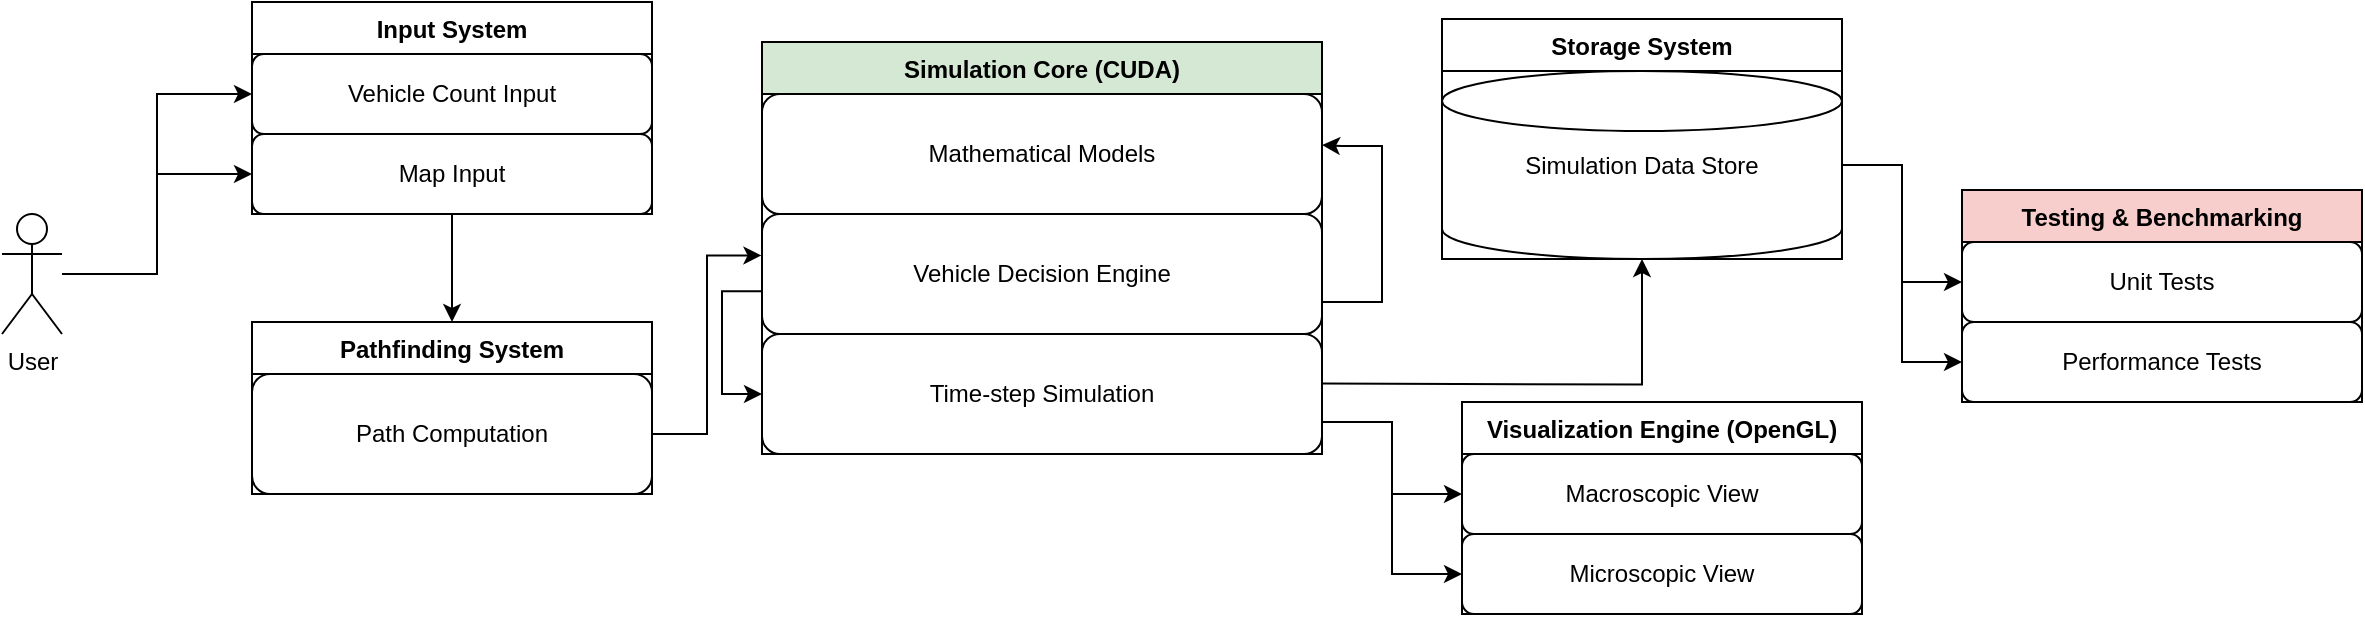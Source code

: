 <mxfile version="26.0.11">
  <diagram name="PULSE Simulation System Architecture" id="4Z9M0BubLlm2aQ_goDva">
    <mxGraphModel dx="1366" dy="755" grid="1" gridSize="10" guides="1" tooltips="1" connect="1" arrows="1" fold="1" page="1" pageScale="1" pageWidth="850" pageHeight="1100" math="0" shadow="0">
      <root>
        <mxCell id="0" />
        <mxCell id="1" parent="0" />
        <mxCell id="bjx3ua0XBepMTWiZZu_0-20" value="User" style="shape=umlActor;verticalLabelPosition=bottom;verticalAlign=top;html=1;outlineConnect=0;" vertex="1" parent="1">
          <mxGeometry x="80" y="266" width="30" height="60" as="geometry" />
        </mxCell>
        <mxCell id="bjx3ua0XBepMTWiZZu_0-21" value="Input System" style="swimlane;fontStyle=1;align=center;verticalAlign=top;childLayout=stackLayout;horizontal=1;startSize=26;horizontalStack=0;resizeParent=1;resizeParentMax=0;resizeLast=0;collapsible=1;marginBottom=0;" vertex="1" parent="1">
          <mxGeometry x="205" y="160" width="200" height="106" as="geometry" />
        </mxCell>
        <mxCell id="bjx3ua0XBepMTWiZZu_0-22" value="Vehicle Count Input" style="rounded=1;whiteSpace=wrap;html=1;" vertex="1" parent="bjx3ua0XBepMTWiZZu_0-21">
          <mxGeometry y="26" width="200" height="40" as="geometry" />
        </mxCell>
        <mxCell id="bjx3ua0XBepMTWiZZu_0-23" value="Map Input" style="rounded=1;whiteSpace=wrap;html=1;" vertex="1" parent="bjx3ua0XBepMTWiZZu_0-21">
          <mxGeometry y="66" width="200" height="40" as="geometry" />
        </mxCell>
        <mxCell id="bjx3ua0XBepMTWiZZu_0-24" value="Pathfinding System" style="swimlane;fontStyle=1;align=center;verticalAlign=top;childLayout=stackLayout;horizontal=1;startSize=26;horizontalStack=0;resizeParent=1;resizeParentMax=0;resizeLast=0;collapsible=1;marginBottom=0;" vertex="1" parent="1">
          <mxGeometry x="205" y="320" width="200" height="86" as="geometry" />
        </mxCell>
        <mxCell id="bjx3ua0XBepMTWiZZu_0-25" value="Path Computation" style="rounded=1;whiteSpace=wrap;html=1;" vertex="1" parent="bjx3ua0XBepMTWiZZu_0-24">
          <mxGeometry y="26" width="200" height="60" as="geometry" />
        </mxCell>
        <mxCell id="bjx3ua0XBepMTWiZZu_0-26" value="Simulation Core (CUDA)" style="swimlane;fontStyle=1;align=center;verticalAlign=top;childLayout=stackLayout;horizontal=1;startSize=26;horizontalStack=0;resizeParent=1;resizeParentMax=0;resizeLast=0;collapsible=1;marginBottom=0;fillColor=#d5e8d4;" vertex="1" parent="1">
          <mxGeometry x="460" y="180" width="280" height="206" as="geometry" />
        </mxCell>
        <mxCell id="bjx3ua0XBepMTWiZZu_0-27" value="Mathematical Models" style="rounded=1;whiteSpace=wrap;html=1;" vertex="1" parent="bjx3ua0XBepMTWiZZu_0-26">
          <mxGeometry y="26" width="280" height="60" as="geometry" />
        </mxCell>
        <mxCell id="bjx3ua0XBepMTWiZZu_0-28" value="Vehicle Decision Engine" style="rounded=1;whiteSpace=wrap;html=1;" vertex="1" parent="bjx3ua0XBepMTWiZZu_0-26">
          <mxGeometry y="86" width="280" height="60" as="geometry" />
        </mxCell>
        <mxCell id="bjx3ua0XBepMTWiZZu_0-29" value="Time-step Simulation" style="rounded=1;whiteSpace=wrap;html=1;" vertex="1" parent="bjx3ua0XBepMTWiZZu_0-26">
          <mxGeometry y="146" width="280" height="60" as="geometry" />
        </mxCell>
        <mxCell id="bjx3ua0XBepMTWiZZu_0-44" style="edgeStyle=orthogonalEdgeStyle;rounded=0;orthogonalLoop=1;jettySize=auto;html=1;exitX=0.001;exitY=0.643;exitDx=0;exitDy=0;exitPerimeter=0;" edge="1" parent="bjx3ua0XBepMTWiZZu_0-26" source="bjx3ua0XBepMTWiZZu_0-28" target="bjx3ua0XBepMTWiZZu_0-29">
          <mxGeometry relative="1" as="geometry">
            <Array as="points">
              <mxPoint x="-20" y="125" />
              <mxPoint x="-20" y="176" />
            </Array>
          </mxGeometry>
        </mxCell>
        <mxCell id="bjx3ua0XBepMTWiZZu_0-30" value="Storage System" style="swimlane;fontStyle=1;align=center;verticalAlign=top;childLayout=stackLayout;horizontal=1;startSize=26;horizontalStack=0;resizeParent=1;resizeParentMax=0;resizeLast=0;collapsible=1;marginBottom=0;" vertex="1" parent="1">
          <mxGeometry x="800" y="168.5" width="200" height="120" as="geometry" />
        </mxCell>
        <mxCell id="bjx3ua0XBepMTWiZZu_0-31" value="Simulation Data Store" style="shape=cylinder3;whiteSpace=wrap;html=1;backgroundOutline=1;" vertex="1" parent="bjx3ua0XBepMTWiZZu_0-30">
          <mxGeometry y="26" width="200" height="94" as="geometry" />
        </mxCell>
        <mxCell id="bjx3ua0XBepMTWiZZu_0-32" value="Visualization Engine (OpenGL)" style="swimlane;fontStyle=1;align=center;verticalAlign=top;childLayout=stackLayout;horizontal=1;startSize=26;horizontalStack=0;resizeParent=1;resizeParentMax=0;resizeLast=0;collapsible=1;marginBottom=0;" vertex="1" parent="1">
          <mxGeometry x="810" y="360" width="200" height="106" as="geometry" />
        </mxCell>
        <mxCell id="bjx3ua0XBepMTWiZZu_0-33" value="Macroscopic View" style="rounded=1;whiteSpace=wrap;html=1;" vertex="1" parent="bjx3ua0XBepMTWiZZu_0-32">
          <mxGeometry y="26" width="200" height="40" as="geometry" />
        </mxCell>
        <mxCell id="bjx3ua0XBepMTWiZZu_0-34" value="Microscopic View" style="rounded=1;whiteSpace=wrap;html=1;" vertex="1" parent="bjx3ua0XBepMTWiZZu_0-32">
          <mxGeometry y="66" width="200" height="40" as="geometry" />
        </mxCell>
        <mxCell id="bjx3ua0XBepMTWiZZu_0-35" value="Testing &amp; Benchmarking" style="swimlane;fontStyle=1;align=center;verticalAlign=top;childLayout=stackLayout;horizontal=1;startSize=26;horizontalStack=0;resizeParent=1;resizeParentMax=0;resizeLast=0;collapsible=1;marginBottom=0;fillColor=#f8cecc;" vertex="1" parent="1">
          <mxGeometry x="1060" y="254" width="200" height="106" as="geometry" />
        </mxCell>
        <mxCell id="bjx3ua0XBepMTWiZZu_0-36" value="Unit Tests" style="rounded=1;whiteSpace=wrap;html=1;" vertex="1" parent="bjx3ua0XBepMTWiZZu_0-35">
          <mxGeometry y="26" width="200" height="40" as="geometry" />
        </mxCell>
        <mxCell id="bjx3ua0XBepMTWiZZu_0-37" value="Performance Tests" style="rounded=1;whiteSpace=wrap;html=1;" vertex="1" parent="bjx3ua0XBepMTWiZZu_0-35">
          <mxGeometry y="66" width="200" height="40" as="geometry" />
        </mxCell>
        <mxCell id="bjx3ua0XBepMTWiZZu_0-38" style="edgeStyle=orthogonalEdgeStyle;rounded=0;orthogonalLoop=1;jettySize=auto;html=1;entryX=0;entryY=0.5;entryDx=0;entryDy=0;" edge="1" parent="1" source="bjx3ua0XBepMTWiZZu_0-20" target="bjx3ua0XBepMTWiZZu_0-22">
          <mxGeometry relative="1" as="geometry">
            <mxPoint x="200" y="120" as="targetPoint" />
          </mxGeometry>
        </mxCell>
        <mxCell id="bjx3ua0XBepMTWiZZu_0-39" style="edgeStyle=orthogonalEdgeStyle;rounded=0;orthogonalLoop=1;jettySize=auto;html=1;entryX=0;entryY=0.5;entryDx=0;entryDy=0;" edge="1" parent="1" source="bjx3ua0XBepMTWiZZu_0-20" target="bjx3ua0XBepMTWiZZu_0-23">
          <mxGeometry relative="1" as="geometry" />
        </mxCell>
        <mxCell id="bjx3ua0XBepMTWiZZu_0-41" style="edgeStyle=orthogonalEdgeStyle;rounded=0;orthogonalLoop=1;jettySize=auto;html=1;exitX=0.5;exitY=1;exitDx=0;exitDy=0;entryX=0.5;entryY=0;entryDx=0;entryDy=0;" edge="1" parent="1" source="bjx3ua0XBepMTWiZZu_0-21" target="bjx3ua0XBepMTWiZZu_0-24">
          <mxGeometry relative="1" as="geometry" />
        </mxCell>
        <mxCell id="bjx3ua0XBepMTWiZZu_0-42" style="edgeStyle=orthogonalEdgeStyle;rounded=0;orthogonalLoop=1;jettySize=auto;html=1;entryX=-0.001;entryY=0.345;entryDx=0;entryDy=0;entryPerimeter=0;" edge="1" parent="1" source="bjx3ua0XBepMTWiZZu_0-25" target="bjx3ua0XBepMTWiZZu_0-28">
          <mxGeometry relative="1" as="geometry" />
        </mxCell>
        <mxCell id="bjx3ua0XBepMTWiZZu_0-43" style="edgeStyle=orthogonalEdgeStyle;rounded=0;orthogonalLoop=1;jettySize=auto;html=1;entryX=1;entryY=0.25;entryDx=0;entryDy=0;" edge="1" parent="1" target="bjx3ua0XBepMTWiZZu_0-26">
          <mxGeometry relative="1" as="geometry">
            <mxPoint x="740" y="310" as="sourcePoint" />
            <mxPoint x="730" y="260.0" as="targetPoint" />
            <Array as="points">
              <mxPoint x="770" y="310" />
              <mxPoint x="770" y="232" />
              <mxPoint x="750" y="232" />
            </Array>
          </mxGeometry>
        </mxCell>
        <mxCell id="bjx3ua0XBepMTWiZZu_0-45" style="edgeStyle=orthogonalEdgeStyle;rounded=0;orthogonalLoop=1;jettySize=auto;html=1;exitX=1;exitY=0.5;exitDx=0;exitDy=0;entryX=0.5;entryY=1;entryDx=0;entryDy=0;entryPerimeter=0;" edge="1" parent="1" target="bjx3ua0XBepMTWiZZu_0-31">
          <mxGeometry relative="1" as="geometry">
            <mxPoint x="740.0" y="350.75" as="sourcePoint" />
            <mxPoint x="900" y="300" as="targetPoint" />
          </mxGeometry>
        </mxCell>
        <mxCell id="bjx3ua0XBepMTWiZZu_0-46" style="edgeStyle=orthogonalEdgeStyle;rounded=0;orthogonalLoop=1;jettySize=auto;html=1;entryX=0;entryY=0.5;entryDx=0;entryDy=0;" edge="1" parent="1" source="bjx3ua0XBepMTWiZZu_0-29" target="bjx3ua0XBepMTWiZZu_0-33">
          <mxGeometry relative="1" as="geometry">
            <Array as="points">
              <mxPoint x="775" y="370" />
              <mxPoint x="775" y="406" />
            </Array>
          </mxGeometry>
        </mxCell>
        <mxCell id="bjx3ua0XBepMTWiZZu_0-47" style="edgeStyle=orthogonalEdgeStyle;rounded=0;orthogonalLoop=1;jettySize=auto;html=1;entryX=0;entryY=0.5;entryDx=0;entryDy=0;" edge="1" parent="1" source="bjx3ua0XBepMTWiZZu_0-29" target="bjx3ua0XBepMTWiZZu_0-34">
          <mxGeometry relative="1" as="geometry">
            <Array as="points">
              <mxPoint x="775" y="370" />
              <mxPoint x="775" y="446" />
            </Array>
          </mxGeometry>
        </mxCell>
        <mxCell id="bjx3ua0XBepMTWiZZu_0-48" style="edgeStyle=orthogonalEdgeStyle;rounded=0;orthogonalLoop=1;jettySize=auto;html=1;entryX=0;entryY=0.5;entryDx=0;entryDy=0;" edge="1" parent="1" source="bjx3ua0XBepMTWiZZu_0-31" target="bjx3ua0XBepMTWiZZu_0-36">
          <mxGeometry relative="1" as="geometry" />
        </mxCell>
        <mxCell id="bjx3ua0XBepMTWiZZu_0-49" style="edgeStyle=orthogonalEdgeStyle;rounded=0;orthogonalLoop=1;jettySize=auto;html=1;entryX=0;entryY=0.5;entryDx=0;entryDy=0;" edge="1" parent="1" source="bjx3ua0XBepMTWiZZu_0-31" target="bjx3ua0XBepMTWiZZu_0-37">
          <mxGeometry relative="1" as="geometry" />
        </mxCell>
      </root>
    </mxGraphModel>
  </diagram>
</mxfile>
